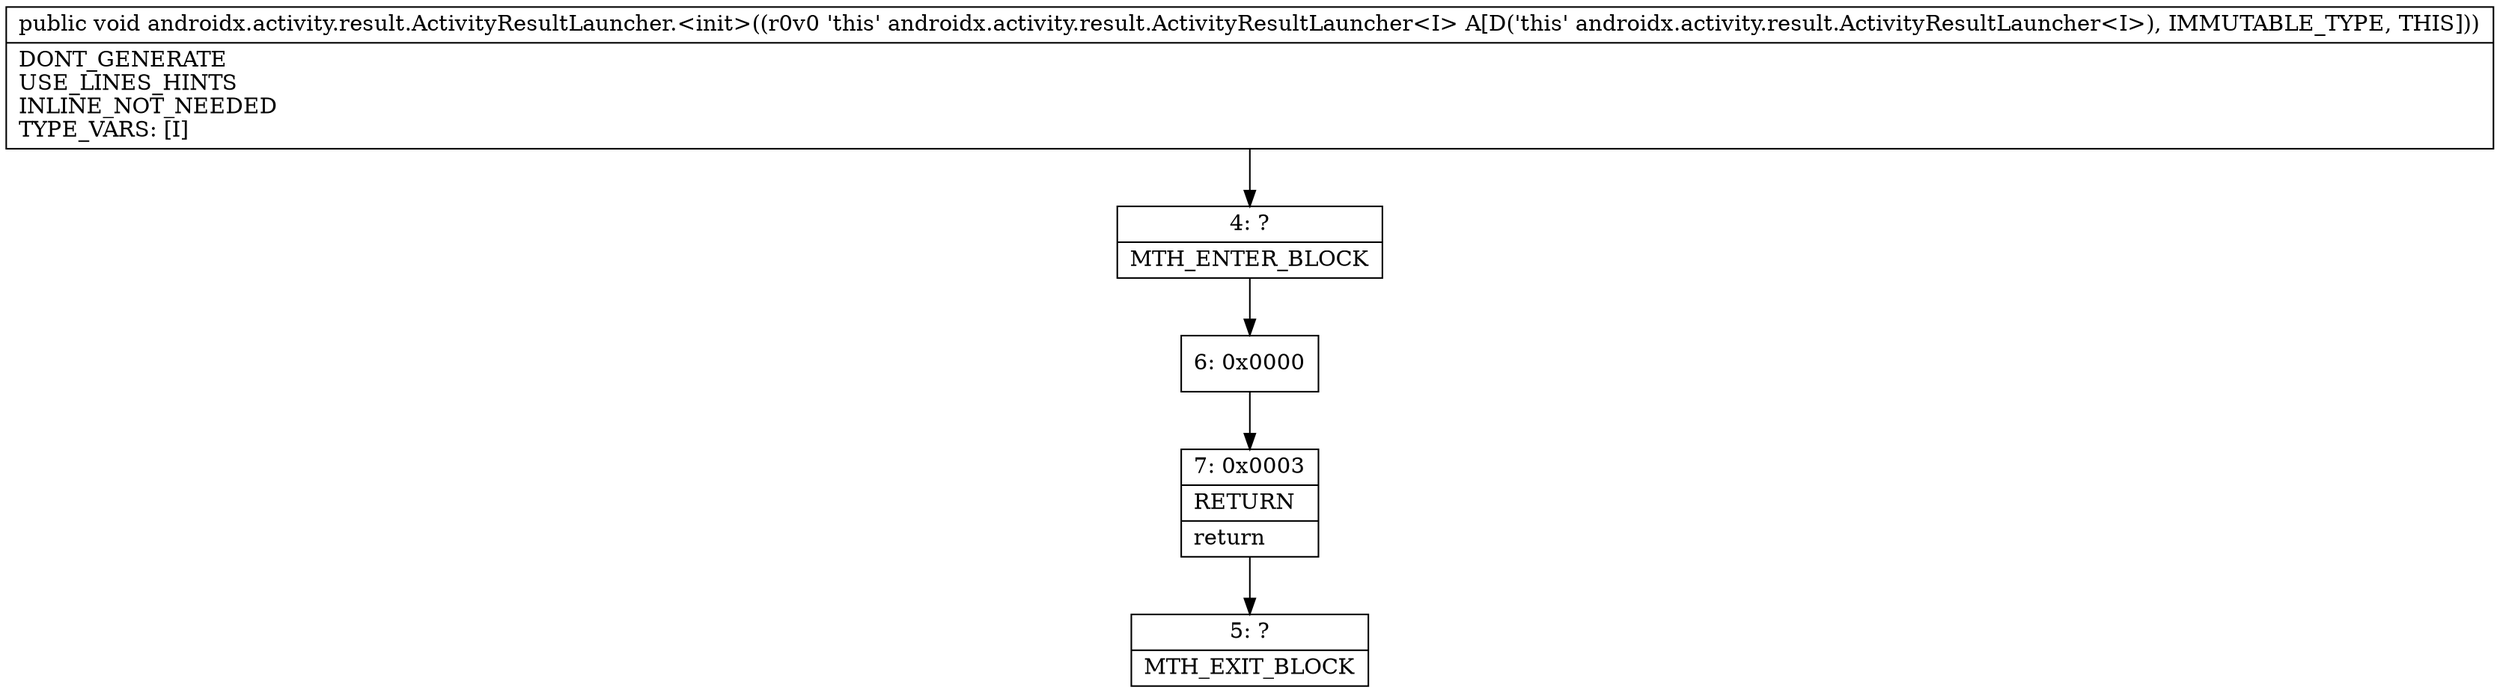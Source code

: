 digraph "CFG forandroidx.activity.result.ActivityResultLauncher.\<init\>()V" {
Node_4 [shape=record,label="{4\:\ ?|MTH_ENTER_BLOCK\l}"];
Node_6 [shape=record,label="{6\:\ 0x0000}"];
Node_7 [shape=record,label="{7\:\ 0x0003|RETURN\l|return\l}"];
Node_5 [shape=record,label="{5\:\ ?|MTH_EXIT_BLOCK\l}"];
MethodNode[shape=record,label="{public void androidx.activity.result.ActivityResultLauncher.\<init\>((r0v0 'this' androidx.activity.result.ActivityResultLauncher\<I\> A[D('this' androidx.activity.result.ActivityResultLauncher\<I\>), IMMUTABLE_TYPE, THIS]))  | DONT_GENERATE\lUSE_LINES_HINTS\lINLINE_NOT_NEEDED\lTYPE_VARS: [I]\l}"];
MethodNode -> Node_4;Node_4 -> Node_6;
Node_6 -> Node_7;
Node_7 -> Node_5;
}


